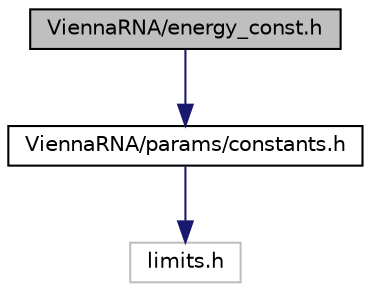 digraph "ViennaRNA/energy_const.h"
{
 // INTERACTIVE_SVG=YES
 // LATEX_PDF_SIZE
  bgcolor="transparent";
  edge [fontname="Helvetica",fontsize="10",labelfontname="Helvetica",labelfontsize="10"];
  node [fontname="Helvetica",fontsize="10",shape=record];
  Node0 [label="ViennaRNA/energy_const.h",height=0.2,width=0.4,color="black", fillcolor="grey75", style="filled", fontcolor="black",tooltip="Use ViennaRNA/params/constants.h instead."];
  Node0 -> Node1 [color="midnightblue",fontsize="10",style="solid",fontname="Helvetica"];
  Node1 [label="ViennaRNA/params/constants.h",height=0.2,width=0.4,color="black",URL="$constants_8h.html",tooltip="Energy parameter constants."];
  Node1 -> Node2 [color="midnightblue",fontsize="10",style="solid",fontname="Helvetica"];
  Node2 [label="limits.h",height=0.2,width=0.4,color="grey75",tooltip=" "];
}
